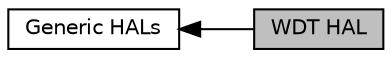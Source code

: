 digraph "WDT HAL"
{
  edge [fontname="Helvetica",fontsize="10",labelfontname="Helvetica",labelfontsize="10"];
  node [fontname="Helvetica",fontsize="10",shape=record];
  rankdir=LR;
  Node0 [label="WDT HAL",height=0.2,width=0.4,color="black", fillcolor="grey75", style="filled", fontcolor="black"];
  Node1 [label="Generic HALs",height=0.2,width=0.4,color="black", fillcolor="white", style="filled",URL="$df/d88/group__grp__gen__hal.html"];
  Node1->Node0 [shape=plaintext, dir="back", style="solid"];
}
